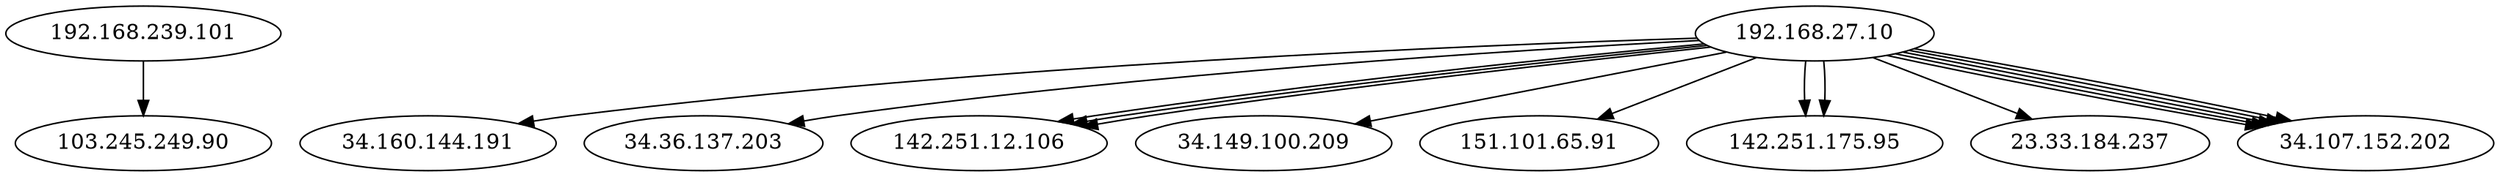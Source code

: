 digraph NWTraffic_update {
  "192.168.239.101" [degree=8, in_degree=0, out_degree=8, activity_score=0.57, total_connections=8];
  "103.245.249.90" [degree=2, in_degree=2, out_degree=0, activity_score=0.19, total_connections=2];
  "192.168.239.101" -> "103.245.249.90" [protocol_UNKNOWN=0.00,protocol_TCP=1.00,protocol_UDP=0.00,protocol_ICMP=0.00,timestamp_sin=0.80,timestamp_cos=-0.61,src_port_type=0.50,dst_port_type=0.00,conn_state_successful=1.00,conn_state_rejected_reset=0.00,conn_state_partial=0.00,conn_state_suspicious=0.00,conn_state_other=0.00,local_orig=1.00,local_resp=0.00,history_length=1.00,orig_bytes=0.58,resp_bytes=1.34,orig_pkts=0.76,resp_pkts=0.82,orig_ip_bytes=1.03,resp_ip_bytes=1.34,service_HTTP=1.00,service_FTP=0.00,service_SSH=0.00,service_DNS=0.00,service_UNKNOWN=0.00  ];
  "192.168.27.10" [degree=15, in_degree=0, out_degree=15, activity_score=0.79, total_connections=15];
  "34.160.144.191" [degree=1, in_degree=1, out_degree=0, activity_score=0.10, total_connections=1];
  "192.168.27.10" -> "34.160.144.191" [protocol_UNKNOWN=0.00,protocol_TCP=1.00,protocol_UDP=0.00,protocol_ICMP=0.00,timestamp_sin=0.79,timestamp_cos=-0.62,src_port_type=1.00,dst_port_type=0.00,conn_state_successful=1.00,conn_state_rejected_reset=0.00,conn_state_partial=0.00,conn_state_suspicious=0.00,conn_state_other=0.00,local_orig=1.00,local_resp=0.00,history_length=0.90,orig_bytes=0.44,resp_bytes=0.59,orig_pkts=0.19,resp_pkts=0.19,orig_ip_bytes=0.50,resp_ip_bytes=0.60,service_HTTP=0.00,service_FTP=0.00,service_SSH=0.00,service_DNS=0.00,service_UNKNOWN=1.00  ];
  "192.168.27.10" [degree=15, in_degree=0, out_degree=15, activity_score=0.79, total_connections=15];
  "34.36.137.203" [degree=1, in_degree=1, out_degree=0, activity_score=0.10, total_connections=1];
  "192.168.27.10" -> "34.36.137.203" [protocol_UNKNOWN=0.00,protocol_TCP=1.00,protocol_UDP=0.00,protocol_ICMP=0.00,timestamp_sin=0.79,timestamp_cos=-0.62,src_port_type=0.50,dst_port_type=0.00,conn_state_successful=1.00,conn_state_rejected_reset=0.00,conn_state_partial=0.00,conn_state_suspicious=0.00,conn_state_other=0.00,local_orig=1.00,local_resp=0.00,history_length=0.90,orig_bytes=0.55,resp_bytes=0.62,orig_pkts=0.21,resp_pkts=0.20,orig_ip_bytes=0.57,resp_ip_bytes=0.63,service_HTTP=0.00,service_FTP=0.00,service_SSH=0.00,service_DNS=0.00,service_UNKNOWN=1.00  ];
  "192.168.27.10" [degree=15, in_degree=0, out_degree=15, activity_score=0.79, total_connections=15];
  "142.251.12.106" [degree=3, in_degree=3, out_degree=0, activity_score=0.27, total_connections=3];
  "192.168.27.10" -> "142.251.12.106" [protocol_UNKNOWN=0.00,protocol_TCP=1.00,protocol_UDP=0.00,protocol_ICMP=0.00,timestamp_sin=0.79,timestamp_cos=-0.62,src_port_type=1.00,dst_port_type=0.00,conn_state_successful=1.00,conn_state_rejected_reset=0.00,conn_state_partial=0.00,conn_state_suspicious=0.00,conn_state_other=0.00,local_orig=1.00,local_resp=0.00,history_length=0.80,orig_bytes=0.55,resp_bytes=0.62,orig_pkts=0.16,resp_pkts=0.17,orig_ip_bytes=0.56,resp_ip_bytes=0.62,service_HTTP=0.00,service_FTP=0.00,service_SSH=0.00,service_DNS=0.00,service_UNKNOWN=1.00  ];
  "192.168.27.10" [degree=15, in_degree=0, out_degree=15, activity_score=0.79, total_connections=15];
  "142.251.12.106" [degree=3, in_degree=3, out_degree=0, activity_score=0.27, total_connections=3];
  "192.168.27.10" -> "142.251.12.106" [protocol_UNKNOWN=0.00,protocol_TCP=1.00,protocol_UDP=0.00,protocol_ICMP=0.00,timestamp_sin=0.79,timestamp_cos=-0.62,src_port_type=1.00,dst_port_type=0.00,conn_state_successful=0.00,conn_state_rejected_reset=1.00,conn_state_partial=0.00,conn_state_suspicious=0.00,conn_state_other=0.00,local_orig=1.00,local_resp=0.00,history_length=0.90,orig_bytes=0.55,resp_bytes=0.60,orig_pkts=0.15,resp_pkts=0.16,orig_ip_bytes=0.56,resp_ip_bytes=0.61,service_HTTP=0.00,service_FTP=0.00,service_SSH=0.00,service_DNS=0.00,service_UNKNOWN=1.00  ];
  "192.168.27.10" [degree=15, in_degree=0, out_degree=15, activity_score=0.79, total_connections=15];
  "34.149.100.209" [degree=1, in_degree=1, out_degree=0, activity_score=0.10, total_connections=1];
  "192.168.27.10" -> "34.149.100.209" [protocol_UNKNOWN=0.00,protocol_TCP=1.00,protocol_UDP=0.00,protocol_ICMP=0.00,timestamp_sin=0.79,timestamp_cos=-0.62,src_port_type=0.50,dst_port_type=0.00,conn_state_successful=1.00,conn_state_rejected_reset=0.00,conn_state_partial=0.00,conn_state_suspicious=0.00,conn_state_other=0.00,local_orig=1.00,local_resp=0.00,history_length=0.90,orig_bytes=0.55,resp_bytes=0.60,orig_pkts=0.19,resp_pkts=0.19,orig_ip_bytes=0.57,resp_ip_bytes=0.61,service_HTTP=0.00,service_FTP=0.00,service_SSH=0.00,service_DNS=0.00,service_UNKNOWN=1.00  ];
  "192.168.27.10" [degree=15, in_degree=0, out_degree=15, activity_score=0.79, total_connections=15];
  "151.101.65.91" [degree=1, in_degree=1, out_degree=0, activity_score=0.10, total_connections=1];
  "192.168.27.10" -> "151.101.65.91" [protocol_UNKNOWN=0.00,protocol_TCP=1.00,protocol_UDP=0.00,protocol_ICMP=0.00,timestamp_sin=0.79,timestamp_cos=-0.62,src_port_type=0.50,dst_port_type=0.00,conn_state_successful=1.00,conn_state_rejected_reset=0.00,conn_state_partial=0.00,conn_state_suspicious=0.00,conn_state_other=0.00,local_orig=1.00,local_resp=0.00,history_length=0.90,orig_bytes=0.44,resp_bytes=0.61,orig_pkts=0.18,resp_pkts=0.19,orig_ip_bytes=0.49,resp_ip_bytes=0.61,service_HTTP=0.00,service_FTP=0.00,service_SSH=0.00,service_DNS=0.00,service_UNKNOWN=1.00  ];
  "192.168.27.10" [degree=15, in_degree=0, out_degree=15, activity_score=0.79, total_connections=15];
  "142.251.175.95" [degree=2, in_degree=2, out_degree=0, activity_score=0.19, total_connections=2];
  "192.168.27.10" -> "142.251.175.95" [protocol_UNKNOWN=0.00,protocol_TCP=1.00,protocol_UDP=0.00,protocol_ICMP=0.00,timestamp_sin=0.79,timestamp_cos=-0.62,src_port_type=0.50,dst_port_type=0.00,conn_state_successful=0.00,conn_state_rejected_reset=1.00,conn_state_partial=0.00,conn_state_suspicious=0.00,conn_state_other=0.00,local_orig=1.00,local_resp=0.00,history_length=0.30,orig_bytes=0.00,resp_bytes=0.00,orig_pkts=0.08,resp_pkts=0.05,orig_ip_bytes=0.33,resp_ip_bytes=0.28,service_HTTP=0.00,service_FTP=0.00,service_SSH=0.00,service_DNS=0.00,service_UNKNOWN=1.00  ];
  "192.168.27.10" [degree=15, in_degree=0, out_degree=15, activity_score=0.79, total_connections=15];
  "142.251.12.106" [degree=3, in_degree=3, out_degree=0, activity_score=0.27, total_connections=3];
  "192.168.27.10" -> "142.251.12.106" [protocol_UNKNOWN=0.00,protocol_TCP=1.00,protocol_UDP=0.00,protocol_ICMP=0.00,timestamp_sin=0.79,timestamp_cos=-0.62,src_port_type=1.00,dst_port_type=0.00,conn_state_successful=0.00,conn_state_rejected_reset=1.00,conn_state_partial=0.00,conn_state_suspicious=0.00,conn_state_other=0.00,local_orig=1.00,local_resp=0.00,history_length=0.80,orig_bytes=0.55,resp_bytes=0.62,orig_pkts=0.17,resp_pkts=0.16,orig_ip_bytes=0.56,resp_ip_bytes=0.62,service_HTTP=0.00,service_FTP=0.00,service_SSH=0.00,service_DNS=0.00,service_UNKNOWN=1.00  ];
  "192.168.27.10" [degree=15, in_degree=0, out_degree=15, activity_score=0.79, total_connections=15];
  "23.33.184.237" [degree=1, in_degree=1, out_degree=0, activity_score=0.10, total_connections=1];
  "192.168.27.10" -> "23.33.184.237" [protocol_UNKNOWN=0.00,protocol_TCP=1.00,protocol_UDP=0.00,protocol_ICMP=0.00,timestamp_sin=0.79,timestamp_cos=-0.62,src_port_type=1.00,dst_port_type=0.00,conn_state_successful=1.00,conn_state_rejected_reset=0.00,conn_state_partial=0.00,conn_state_suspicious=0.00,conn_state_other=0.00,local_orig=1.00,local_resp=0.00,history_length=0.60,orig_bytes=0.00,resp_bytes=0.00,orig_pkts=0.13,resp_pkts=0.10,orig_ip_bytes=0.40,resp_ip_bytes=0.35,service_HTTP=0.00,service_FTP=0.00,service_SSH=0.00,service_DNS=0.00,service_UNKNOWN=1.00  ];
  "192.168.27.10" [degree=15, in_degree=0, out_degree=15, activity_score=0.79, total_connections=15];
  "142.251.175.95" [degree=2, in_degree=2, out_degree=0, activity_score=0.19, total_connections=2];
  "192.168.27.10" -> "142.251.175.95" [protocol_UNKNOWN=0.00,protocol_TCP=1.00,protocol_UDP=0.00,protocol_ICMP=0.00,timestamp_sin=0.79,timestamp_cos=-0.62,src_port_type=0.50,dst_port_type=0.00,conn_state_successful=1.00,conn_state_rejected_reset=0.00,conn_state_partial=0.00,conn_state_suspicious=0.00,conn_state_other=0.00,local_orig=1.00,local_resp=0.00,history_length=0.80,orig_bytes=0.58,resp_bytes=1.14,orig_pkts=0.57,resp_pkts=0.62,orig_ip_bytes=0.84,resp_ip_bytes=1.14,service_HTTP=0.00,service_FTP=0.00,service_SSH=0.00,service_DNS=0.00,service_UNKNOWN=1.00  ];
  "192.168.27.10" [degree=15, in_degree=0, out_degree=15, activity_score=0.79, total_connections=15];
  "34.107.152.202" [degree=5, in_degree=5, out_degree=0, activity_score=0.41, total_connections=5];
  "192.168.27.10" -> "34.107.152.202" [protocol_UNKNOWN=0.00,protocol_TCP=1.00,protocol_UDP=0.00,protocol_ICMP=0.00,timestamp_sin=0.79,timestamp_cos=-0.62,src_port_type=0.50,dst_port_type=0.00,conn_state_successful=1.00,conn_state_rejected_reset=0.00,conn_state_partial=0.00,conn_state_suspicious=0.00,conn_state_other=0.00,local_orig=1.00,local_resp=0.00,history_length=0.90,orig_bytes=0.55,resp_bytes=0.60,orig_pkts=0.19,resp_pkts=0.19,orig_ip_bytes=0.57,resp_ip_bytes=0.61,service_HTTP=0.00,service_FTP=0.00,service_SSH=0.00,service_DNS=0.00,service_UNKNOWN=1.00  ];
  "192.168.27.10" [degree=15, in_degree=0, out_degree=15, activity_score=0.79, total_connections=15];
  "34.107.152.202" [degree=5, in_degree=5, out_degree=0, activity_score=0.41, total_connections=5];
  "192.168.27.10" -> "34.107.152.202" [protocol_UNKNOWN=0.00,protocol_TCP=1.00,protocol_UDP=0.00,protocol_ICMP=0.00,timestamp_sin=0.79,timestamp_cos=-0.62,src_port_type=0.50,dst_port_type=0.00,conn_state_successful=1.00,conn_state_rejected_reset=0.00,conn_state_partial=0.00,conn_state_suspicious=0.00,conn_state_other=0.00,local_orig=1.00,local_resp=0.00,history_length=0.90,orig_bytes=0.55,resp_bytes=0.60,orig_pkts=0.19,resp_pkts=0.19,orig_ip_bytes=0.57,resp_ip_bytes=0.61,service_HTTP=0.00,service_FTP=0.00,service_SSH=0.00,service_DNS=0.00,service_UNKNOWN=1.00  ];
  "192.168.27.10" [degree=15, in_degree=0, out_degree=15, activity_score=0.79, total_connections=15];
  "34.107.152.202" [degree=5, in_degree=5, out_degree=0, activity_score=0.41, total_connections=5];
  "192.168.27.10" -> "34.107.152.202" [protocol_UNKNOWN=0.00,protocol_TCP=1.00,protocol_UDP=0.00,protocol_ICMP=0.00,timestamp_sin=0.79,timestamp_cos=-0.62,src_port_type=0.50,dst_port_type=0.00,conn_state_successful=0.00,conn_state_rejected_reset=1.00,conn_state_partial=0.00,conn_state_suspicious=0.00,conn_state_other=0.00,local_orig=1.00,local_resp=0.00,history_length=0.80,orig_bytes=0.55,resp_bytes=0.60,orig_pkts=0.19,resp_pkts=0.19,orig_ip_bytes=0.57,resp_ip_bytes=0.61,service_HTTP=0.00,service_FTP=0.00,service_SSH=0.00,service_DNS=0.00,service_UNKNOWN=1.00  ];
  "192.168.27.10" [degree=15, in_degree=0, out_degree=15, activity_score=0.79, total_connections=15];
  "34.107.152.202" [degree=5, in_degree=5, out_degree=0, activity_score=0.41, total_connections=5];
  "192.168.27.10" -> "34.107.152.202" [protocol_UNKNOWN=0.00,protocol_TCP=1.00,protocol_UDP=0.00,protocol_ICMP=0.00,timestamp_sin=0.79,timestamp_cos=-0.62,src_port_type=0.50,dst_port_type=0.00,conn_state_successful=0.00,conn_state_rejected_reset=1.00,conn_state_partial=0.00,conn_state_suspicious=0.00,conn_state_other=0.00,local_orig=1.00,local_resp=0.00,history_length=0.80,orig_bytes=0.55,resp_bytes=0.60,orig_pkts=0.19,resp_pkts=0.19,orig_ip_bytes=0.57,resp_ip_bytes=0.61,service_HTTP=0.00,service_FTP=0.00,service_SSH=0.00,service_DNS=0.00,service_UNKNOWN=1.00  ];
  "192.168.27.10" [degree=15, in_degree=0, out_degree=15, activity_score=0.79, total_connections=15];
  "34.107.152.202" [degree=5, in_degree=5, out_degree=0, activity_score=0.41, total_connections=5];
  "192.168.27.10" -> "34.107.152.202" [protocol_UNKNOWN=0.00,protocol_TCP=1.00,protocol_UDP=0.00,protocol_ICMP=0.00,timestamp_sin=0.79,timestamp_cos=-0.62,src_port_type=0.50,dst_port_type=0.00,conn_state_successful=0.00,conn_state_rejected_reset=1.00,conn_state_partial=0.00,conn_state_suspicious=0.00,conn_state_other=0.00,local_orig=1.00,local_resp=0.00,history_length=0.80,orig_bytes=0.55,resp_bytes=0.60,orig_pkts=0.19,resp_pkts=0.19,orig_ip_bytes=0.57,resp_ip_bytes=0.61,service_HTTP=0.00,service_FTP=0.00,service_SSH=0.00,service_DNS=0.00,service_UNKNOWN=1.00  ];
}
